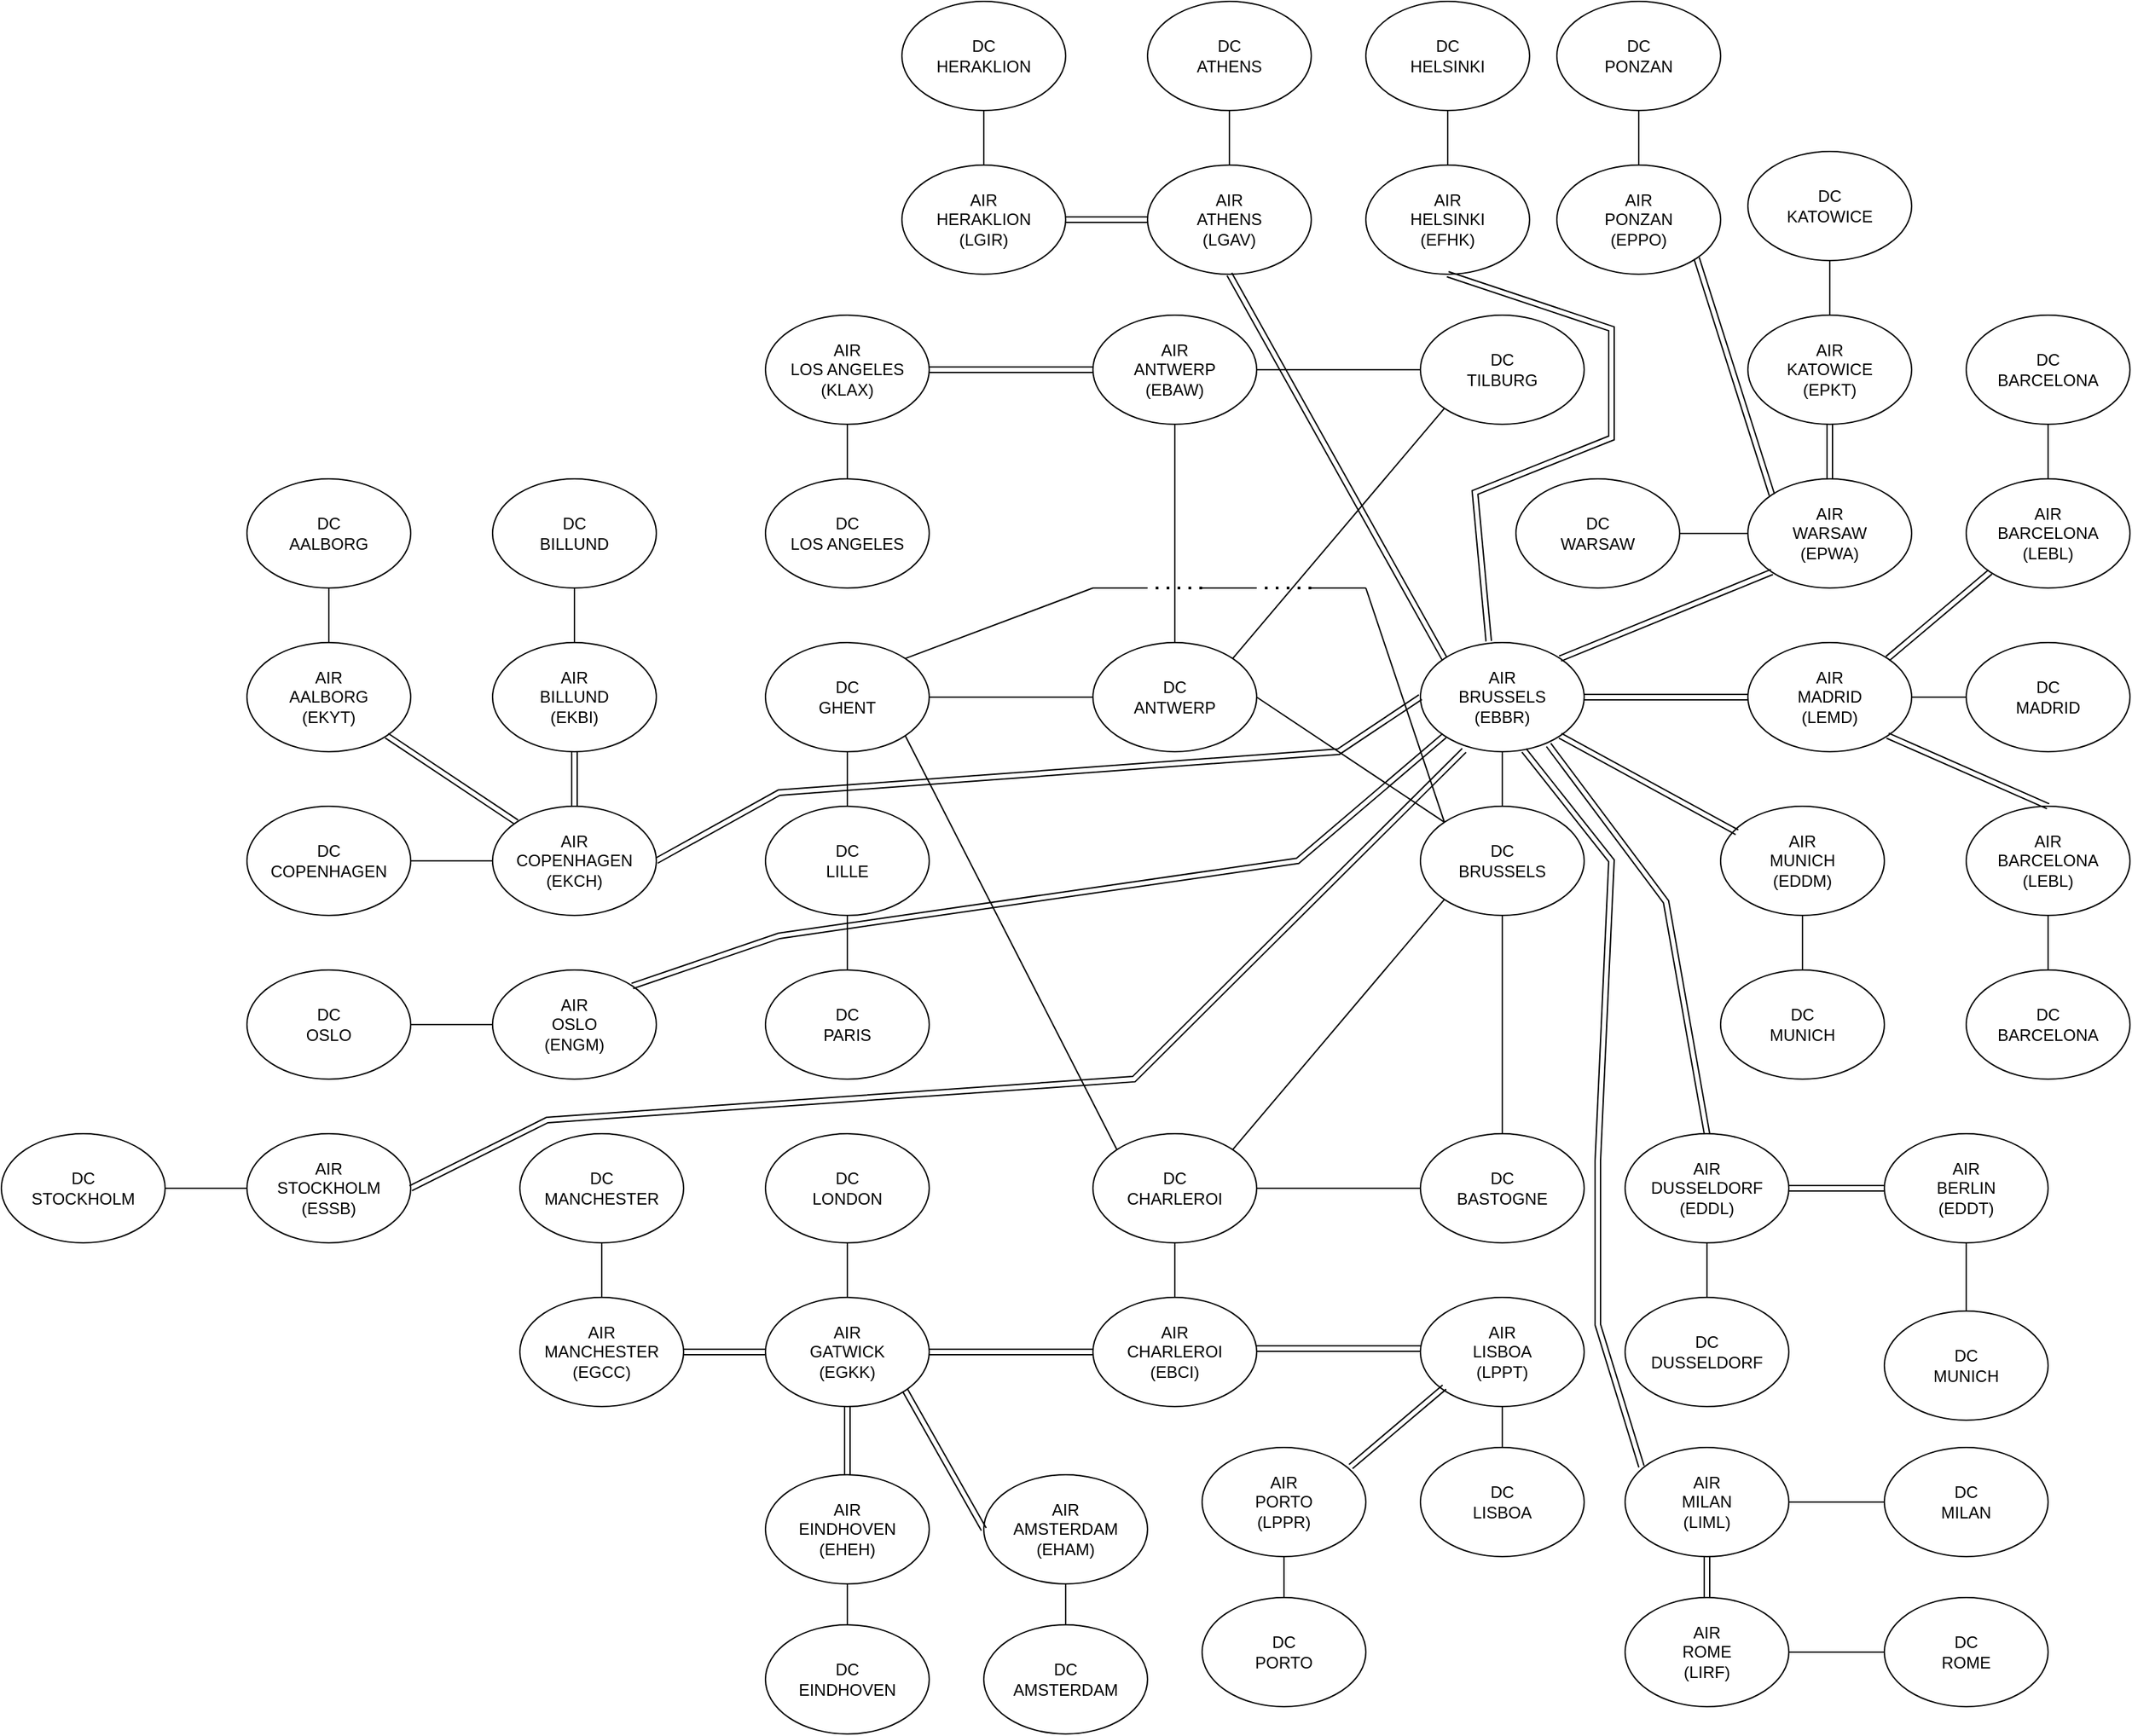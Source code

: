 <mxfile version="26.1.0">
  <diagram name="Page-1" id="42789a77-a242-8287-6e28-9cd8cfd52e62">
    <mxGraphModel dx="2774" dy="1672" grid="1" gridSize="10" guides="1" tooltips="1" connect="1" arrows="1" fold="1" page="1" pageScale="1" pageWidth="1100" pageHeight="850" background="none" math="0" shadow="0">
      <root>
        <mxCell id="0" />
        <mxCell id="1" parent="0" />
        <mxCell id="R_tH5Iq-nCangOFfLGsj-1" value="AIR&lt;div&gt;ANTWERP&lt;/div&gt;&lt;div&gt;(EBAW)&lt;/div&gt;" style="ellipse;whiteSpace=wrap;html=1;" parent="1" vertex="1">
          <mxGeometry x="280" y="40" width="120" height="80" as="geometry" />
        </mxCell>
        <mxCell id="R_tH5Iq-nCangOFfLGsj-2" value="DC&lt;div&gt;ANTWERP&lt;/div&gt;" style="ellipse;whiteSpace=wrap;html=1;" parent="1" vertex="1">
          <mxGeometry x="280" y="280" width="120" height="80" as="geometry" />
        </mxCell>
        <mxCell id="R_tH5Iq-nCangOFfLGsj-3" value="AIR&lt;div&gt;LOS ANGELES&lt;/div&gt;&lt;div&gt;(KLAX)&lt;/div&gt;" style="ellipse;whiteSpace=wrap;html=1;" parent="1" vertex="1">
          <mxGeometry x="40" y="40" width="120" height="80" as="geometry" />
        </mxCell>
        <mxCell id="R_tH5Iq-nCangOFfLGsj-4" value="DC&lt;div&gt;LOS ANGELES&lt;/div&gt;" style="ellipse;whiteSpace=wrap;html=1;" parent="1" vertex="1">
          <mxGeometry x="40" y="160" width="120" height="80" as="geometry" />
        </mxCell>
        <mxCell id="R_tH5Iq-nCangOFfLGsj-5" value="DC&lt;div&gt;GHENT&lt;/div&gt;" style="ellipse;whiteSpace=wrap;html=1;" parent="1" vertex="1">
          <mxGeometry x="40" y="280" width="120" height="80" as="geometry" />
        </mxCell>
        <mxCell id="R_tH5Iq-nCangOFfLGsj-6" value="DC&lt;div&gt;PARIS&lt;/div&gt;" style="ellipse;whiteSpace=wrap;html=1;" parent="1" vertex="1">
          <mxGeometry x="40" y="520" width="120" height="80" as="geometry" />
        </mxCell>
        <mxCell id="R_tH5Iq-nCangOFfLGsj-7" value="DC&lt;div&gt;LILLE&lt;/div&gt;" style="ellipse;whiteSpace=wrap;html=1;" parent="1" vertex="1">
          <mxGeometry x="40" y="400" width="120" height="80" as="geometry" />
        </mxCell>
        <mxCell id="R_tH5Iq-nCangOFfLGsj-8" value="DC&lt;div&gt;TILBURG&lt;/div&gt;" style="ellipse;whiteSpace=wrap;html=1;" parent="1" vertex="1">
          <mxGeometry x="520" y="40" width="120" height="80" as="geometry" />
        </mxCell>
        <mxCell id="R_tH5Iq-nCangOFfLGsj-9" value="DC&lt;div&gt;BRUSSELS&lt;/div&gt;" style="ellipse;whiteSpace=wrap;html=1;" parent="1" vertex="1">
          <mxGeometry x="520" y="400" width="120" height="80" as="geometry" />
        </mxCell>
        <mxCell id="R_tH5Iq-nCangOFfLGsj-10" value="AIR&lt;div&gt;BRUSSELS&lt;/div&gt;&lt;div&gt;(EBBR)&lt;/div&gt;" style="ellipse;whiteSpace=wrap;html=1;" parent="1" vertex="1">
          <mxGeometry x="520" y="280" width="120" height="80" as="geometry" />
        </mxCell>
        <mxCell id="R_tH5Iq-nCangOFfLGsj-11" value="AIR&lt;div&gt;GATWICK&lt;/div&gt;&lt;div&gt;(EGKK)&lt;/div&gt;" style="ellipse;whiteSpace=wrap;html=1;" parent="1" vertex="1">
          <mxGeometry x="40" y="760" width="120" height="80" as="geometry" />
        </mxCell>
        <mxCell id="R_tH5Iq-nCangOFfLGsj-12" value="DC&lt;div&gt;LONDON&lt;/div&gt;" style="ellipse;whiteSpace=wrap;html=1;" parent="1" vertex="1">
          <mxGeometry x="40" y="640" width="120" height="80" as="geometry" />
        </mxCell>
        <mxCell id="R_tH5Iq-nCangOFfLGsj-13" value="DC&lt;div&gt;BASTOGNE&lt;/div&gt;" style="ellipse;whiteSpace=wrap;html=1;" parent="1" vertex="1">
          <mxGeometry x="520" y="640" width="120" height="80" as="geometry" />
        </mxCell>
        <mxCell id="R_tH5Iq-nCangOFfLGsj-14" value="" style="endArrow=none;html=1;rounded=0;entryX=0;entryY=0;entryDx=0;entryDy=0;exitX=1;exitY=0.5;exitDx=0;exitDy=0;" parent="1" source="R_tH5Iq-nCangOFfLGsj-2" target="R_tH5Iq-nCangOFfLGsj-9" edge="1">
          <mxGeometry width="50" height="50" relative="1" as="geometry">
            <mxPoint x="520" y="470" as="sourcePoint" />
            <mxPoint x="570" y="420" as="targetPoint" />
          </mxGeometry>
        </mxCell>
        <mxCell id="R_tH5Iq-nCangOFfLGsj-15" value="" style="endArrow=none;html=1;rounded=0;exitX=0.5;exitY=0;exitDx=0;exitDy=0;entryX=0.5;entryY=1;entryDx=0;entryDy=0;" parent="1" source="R_tH5Iq-nCangOFfLGsj-2" target="R_tH5Iq-nCangOFfLGsj-1" edge="1">
          <mxGeometry width="50" height="50" relative="1" as="geometry">
            <mxPoint x="520" y="470" as="sourcePoint" />
            <mxPoint x="570" y="420" as="targetPoint" />
          </mxGeometry>
        </mxCell>
        <mxCell id="R_tH5Iq-nCangOFfLGsj-16" value="" style="endArrow=none;html=1;rounded=0;entryX=0;entryY=1;entryDx=0;entryDy=0;exitX=1;exitY=0;exitDx=0;exitDy=0;" parent="1" source="R_tH5Iq-nCangOFfLGsj-2" target="R_tH5Iq-nCangOFfLGsj-8" edge="1">
          <mxGeometry width="50" height="50" relative="1" as="geometry">
            <mxPoint x="340" y="280" as="sourcePoint" />
            <mxPoint x="570" y="420" as="targetPoint" />
          </mxGeometry>
        </mxCell>
        <mxCell id="R_tH5Iq-nCangOFfLGsj-17" value="" style="endArrow=none;html=1;rounded=0;exitX=1;exitY=0.5;exitDx=0;exitDy=0;entryX=0;entryY=0.5;entryDx=0;entryDy=0;" parent="1" source="R_tH5Iq-nCangOFfLGsj-1" target="R_tH5Iq-nCangOFfLGsj-8" edge="1">
          <mxGeometry width="50" height="50" relative="1" as="geometry">
            <mxPoint x="520" y="470" as="sourcePoint" />
            <mxPoint x="570" y="420" as="targetPoint" />
          </mxGeometry>
        </mxCell>
        <mxCell id="R_tH5Iq-nCangOFfLGsj-19" value="" style="endArrow=none;html=1;rounded=0;exitX=0.5;exitY=1;exitDx=0;exitDy=0;exitPerimeter=0;" parent="1" source="R_tH5Iq-nCangOFfLGsj-3" target="R_tH5Iq-nCangOFfLGsj-4" edge="1">
          <mxGeometry width="50" height="50" relative="1" as="geometry">
            <mxPoint x="520" y="370" as="sourcePoint" />
            <mxPoint x="570" y="320" as="targetPoint" />
          </mxGeometry>
        </mxCell>
        <mxCell id="R_tH5Iq-nCangOFfLGsj-20" value="" style="endArrow=none;html=1;rounded=0;exitX=0;exitY=0.5;exitDx=0;exitDy=0;entryX=1;entryY=0.5;entryDx=0;entryDy=0;" parent="1" source="R_tH5Iq-nCangOFfLGsj-2" target="R_tH5Iq-nCangOFfLGsj-5" edge="1">
          <mxGeometry width="50" height="50" relative="1" as="geometry">
            <mxPoint x="520" y="370" as="sourcePoint" />
            <mxPoint x="570" y="320" as="targetPoint" />
          </mxGeometry>
        </mxCell>
        <mxCell id="R_tH5Iq-nCangOFfLGsj-21" value="" style="endArrow=none;html=1;rounded=0;exitX=0.5;exitY=0;exitDx=0;exitDy=0;entryX=0.5;entryY=1;entryDx=0;entryDy=0;" parent="1" source="R_tH5Iq-nCangOFfLGsj-9" target="R_tH5Iq-nCangOFfLGsj-10" edge="1">
          <mxGeometry width="50" height="50" relative="1" as="geometry">
            <mxPoint x="920" y="420" as="sourcePoint" />
            <mxPoint x="970" y="370" as="targetPoint" />
          </mxGeometry>
        </mxCell>
        <mxCell id="R_tH5Iq-nCangOFfLGsj-22" value="" style="endArrow=none;html=1;rounded=0;exitX=0.5;exitY=1;exitDx=0;exitDy=0;" parent="1" source="R_tH5Iq-nCangOFfLGsj-5" target="R_tH5Iq-nCangOFfLGsj-7" edge="1">
          <mxGeometry width="50" height="50" relative="1" as="geometry">
            <mxPoint x="520" y="470" as="sourcePoint" />
            <mxPoint x="570" y="420" as="targetPoint" />
          </mxGeometry>
        </mxCell>
        <mxCell id="R_tH5Iq-nCangOFfLGsj-23" value="" style="endArrow=none;html=1;rounded=0;exitX=0.5;exitY=0;exitDx=0;exitDy=0;" parent="1" source="R_tH5Iq-nCangOFfLGsj-6" target="R_tH5Iq-nCangOFfLGsj-7" edge="1">
          <mxGeometry width="50" height="50" relative="1" as="geometry">
            <mxPoint x="520" y="470" as="sourcePoint" />
            <mxPoint x="570" y="420" as="targetPoint" />
          </mxGeometry>
        </mxCell>
        <mxCell id="R_tH5Iq-nCangOFfLGsj-24" value="" style="endArrow=none;html=1;rounded=0;exitX=0.5;exitY=1;exitDx=0;exitDy=0;entryX=0.5;entryY=0;entryDx=0;entryDy=0;" parent="1" source="R_tH5Iq-nCangOFfLGsj-12" target="R_tH5Iq-nCangOFfLGsj-11" edge="1">
          <mxGeometry width="50" height="50" relative="1" as="geometry">
            <mxPoint x="520" y="470" as="sourcePoint" />
            <mxPoint x="570" y="420" as="targetPoint" />
          </mxGeometry>
        </mxCell>
        <mxCell id="R_tH5Iq-nCangOFfLGsj-25" value="DC&lt;div&gt;CHARLEROI&lt;/div&gt;" style="ellipse;whiteSpace=wrap;html=1;" parent="1" vertex="1">
          <mxGeometry x="280" y="640" width="120" height="80" as="geometry" />
        </mxCell>
        <mxCell id="R_tH5Iq-nCangOFfLGsj-26" value="" style="endArrow=none;html=1;rounded=0;exitX=1;exitY=0;exitDx=0;exitDy=0;entryX=0;entryY=1;entryDx=0;entryDy=0;" parent="1" source="R_tH5Iq-nCangOFfLGsj-25" target="R_tH5Iq-nCangOFfLGsj-9" edge="1">
          <mxGeometry width="50" height="50" relative="1" as="geometry">
            <mxPoint x="520" y="470" as="sourcePoint" />
            <mxPoint x="570" y="420" as="targetPoint" />
          </mxGeometry>
        </mxCell>
        <mxCell id="R_tH5Iq-nCangOFfLGsj-27" value="" style="endArrow=none;html=1;rounded=0;exitX=0;exitY=0;exitDx=0;exitDy=0;entryX=1;entryY=1;entryDx=0;entryDy=0;" parent="1" source="R_tH5Iq-nCangOFfLGsj-25" target="R_tH5Iq-nCangOFfLGsj-5" edge="1">
          <mxGeometry width="50" height="50" relative="1" as="geometry">
            <mxPoint x="520" y="470" as="sourcePoint" />
            <mxPoint x="570" y="420" as="targetPoint" />
          </mxGeometry>
        </mxCell>
        <mxCell id="R_tH5Iq-nCangOFfLGsj-28" value="" style="endArrow=none;html=1;rounded=0;exitX=1;exitY=0;exitDx=0;exitDy=0;" parent="1" source="R_tH5Iq-nCangOFfLGsj-5" edge="1">
          <mxGeometry width="50" height="50" relative="1" as="geometry">
            <mxPoint x="520" y="470" as="sourcePoint" />
            <mxPoint x="280" y="240" as="targetPoint" />
          </mxGeometry>
        </mxCell>
        <mxCell id="R_tH5Iq-nCangOFfLGsj-29" value="AIR&lt;div&gt;CHARLEROI&lt;/div&gt;&lt;div&gt;(EBCI)&lt;/div&gt;" style="ellipse;whiteSpace=wrap;html=1;" parent="1" vertex="1">
          <mxGeometry x="280" y="760" width="120" height="80" as="geometry" />
        </mxCell>
        <mxCell id="R_tH5Iq-nCangOFfLGsj-30" value="" style="endArrow=none;html=1;rounded=0;exitX=0.5;exitY=0;exitDx=0;exitDy=0;entryX=0.5;entryY=1;entryDx=0;entryDy=0;" parent="1" source="R_tH5Iq-nCangOFfLGsj-29" target="R_tH5Iq-nCangOFfLGsj-25" edge="1">
          <mxGeometry width="50" height="50" relative="1" as="geometry">
            <mxPoint x="520" y="470" as="sourcePoint" />
            <mxPoint x="570" y="420" as="targetPoint" />
          </mxGeometry>
        </mxCell>
        <mxCell id="R_tH5Iq-nCangOFfLGsj-32" value="" style="endArrow=none;html=1;rounded=0;exitX=0.5;exitY=0;exitDx=0;exitDy=0;entryX=0.5;entryY=1;entryDx=0;entryDy=0;" parent="1" source="R_tH5Iq-nCangOFfLGsj-13" target="R_tH5Iq-nCangOFfLGsj-9" edge="1">
          <mxGeometry width="50" height="50" relative="1" as="geometry">
            <mxPoint x="520" y="470" as="sourcePoint" />
            <mxPoint x="570" y="420" as="targetPoint" />
          </mxGeometry>
        </mxCell>
        <mxCell id="R_tH5Iq-nCangOFfLGsj-33" value="" style="endArrow=none;html=1;rounded=0;exitX=1;exitY=0.5;exitDx=0;exitDy=0;entryX=0;entryY=0.5;entryDx=0;entryDy=0;" parent="1" source="R_tH5Iq-nCangOFfLGsj-25" target="R_tH5Iq-nCangOFfLGsj-13" edge="1">
          <mxGeometry width="50" height="50" relative="1" as="geometry">
            <mxPoint x="520" y="470" as="sourcePoint" />
            <mxPoint x="570" y="420" as="targetPoint" />
          </mxGeometry>
        </mxCell>
        <mxCell id="R_tH5Iq-nCangOFfLGsj-34" value="AIR&lt;div&gt;WARSAW&lt;/div&gt;&lt;div&gt;(EPWA)&lt;/div&gt;" style="ellipse;whiteSpace=wrap;html=1;" parent="1" vertex="1">
          <mxGeometry x="760" y="160" width="120" height="80" as="geometry" />
        </mxCell>
        <mxCell id="R_tH5Iq-nCangOFfLGsj-35" value="AIR&lt;div&gt;MUNICH&lt;/div&gt;&lt;div&gt;(EDDM)&lt;/div&gt;" style="ellipse;whiteSpace=wrap;html=1;" parent="1" vertex="1">
          <mxGeometry x="740" y="400" width="120" height="80" as="geometry" />
        </mxCell>
        <mxCell id="R_tH5Iq-nCangOFfLGsj-38" value="DC&lt;div&gt;WARSAW&lt;/div&gt;" style="ellipse;whiteSpace=wrap;html=1;" parent="1" vertex="1">
          <mxGeometry x="590" y="160" width="120" height="80" as="geometry" />
        </mxCell>
        <mxCell id="R_tH5Iq-nCangOFfLGsj-39" value="DC&lt;div&gt;MUNICH&lt;/div&gt;" style="ellipse;whiteSpace=wrap;html=1;" parent="1" vertex="1">
          <mxGeometry x="740" y="520" width="120" height="80" as="geometry" />
        </mxCell>
        <mxCell id="R_tH5Iq-nCangOFfLGsj-40" value="" style="endArrow=none;html=1;rounded=0;exitX=0.5;exitY=0;exitDx=0;exitDy=0;entryX=0.5;entryY=1;entryDx=0;entryDy=0;" parent="1" source="R_tH5Iq-nCangOFfLGsj-39" target="R_tH5Iq-nCangOFfLGsj-35" edge="1">
          <mxGeometry width="50" height="50" relative="1" as="geometry">
            <mxPoint x="500" y="350" as="sourcePoint" />
            <mxPoint x="550" y="300" as="targetPoint" />
          </mxGeometry>
        </mxCell>
        <mxCell id="R_tH5Iq-nCangOFfLGsj-41" value="" style="endArrow=none;html=1;rounded=0;" parent="1" source="R_tH5Iq-nCangOFfLGsj-34" target="R_tH5Iq-nCangOFfLGsj-38" edge="1">
          <mxGeometry width="50" height="50" relative="1" as="geometry">
            <mxPoint x="520" y="350" as="sourcePoint" />
            <mxPoint x="570" y="300" as="targetPoint" />
          </mxGeometry>
        </mxCell>
        <mxCell id="R_tH5Iq-nCangOFfLGsj-42" value="" style="endArrow=none;html=1;rounded=0;exitX=0;exitY=0;exitDx=0;exitDy=0;" parent="1" source="R_tH5Iq-nCangOFfLGsj-9" edge="1">
          <mxGeometry width="50" height="50" relative="1" as="geometry">
            <mxPoint x="520" y="470" as="sourcePoint" />
            <mxPoint x="480" y="240" as="targetPoint" />
          </mxGeometry>
        </mxCell>
        <mxCell id="R_tH5Iq-nCangOFfLGsj-43" value="" style="endArrow=none;html=1;rounded=0;" parent="1" edge="1">
          <mxGeometry width="50" height="50" relative="1" as="geometry">
            <mxPoint x="480" y="240" as="sourcePoint" />
            <mxPoint x="440" y="240" as="targetPoint" />
          </mxGeometry>
        </mxCell>
        <mxCell id="R_tH5Iq-nCangOFfLGsj-44" value="" style="endArrow=none;dashed=1;html=1;dashPattern=1 3;strokeWidth=2;rounded=0;" parent="1" edge="1">
          <mxGeometry width="50" height="50" relative="1" as="geometry">
            <mxPoint x="440" y="240" as="sourcePoint" />
            <mxPoint x="400" y="240" as="targetPoint" />
          </mxGeometry>
        </mxCell>
        <mxCell id="R_tH5Iq-nCangOFfLGsj-45" value="" style="endArrow=none;dashed=1;html=1;dashPattern=1 3;strokeWidth=2;rounded=0;" parent="1" edge="1">
          <mxGeometry width="50" height="50" relative="1" as="geometry">
            <mxPoint x="360" y="240" as="sourcePoint" />
            <mxPoint x="320" y="240" as="targetPoint" />
          </mxGeometry>
        </mxCell>
        <mxCell id="R_tH5Iq-nCangOFfLGsj-46" value="" style="endArrow=none;html=1;rounded=0;" parent="1" edge="1">
          <mxGeometry width="50" height="50" relative="1" as="geometry">
            <mxPoint x="280" y="240" as="sourcePoint" />
            <mxPoint x="320" y="240" as="targetPoint" />
          </mxGeometry>
        </mxCell>
        <mxCell id="R_tH5Iq-nCangOFfLGsj-47" value="" style="endArrow=none;html=1;rounded=0;" parent="1" edge="1">
          <mxGeometry width="50" height="50" relative="1" as="geometry">
            <mxPoint x="360" y="240" as="sourcePoint" />
            <mxPoint x="400" y="240" as="targetPoint" />
          </mxGeometry>
        </mxCell>
        <mxCell id="R_tH5Iq-nCangOFfLGsj-48" value="" style="shape=link;html=1;rounded=0;entryX=0;entryY=0.5;entryDx=0;entryDy=0;exitX=1;exitY=0.5;exitDx=0;exitDy=0;" parent="1" source="R_tH5Iq-nCangOFfLGsj-11" target="R_tH5Iq-nCangOFfLGsj-29" edge="1">
          <mxGeometry width="100" relative="1" as="geometry">
            <mxPoint x="330" y="510" as="sourcePoint" />
            <mxPoint x="390" y="540" as="targetPoint" />
          </mxGeometry>
        </mxCell>
        <mxCell id="R_tH5Iq-nCangOFfLGsj-49" value="" style="shape=link;html=1;rounded=0;exitX=1;exitY=1;exitDx=0;exitDy=0;entryX=0.1;entryY=0.238;entryDx=0;entryDy=0;entryPerimeter=0;" parent="1" source="R_tH5Iq-nCangOFfLGsj-10" target="R_tH5Iq-nCangOFfLGsj-35" edge="1">
          <mxGeometry width="100" relative="1" as="geometry">
            <mxPoint x="500" y="440" as="sourcePoint" />
            <mxPoint x="600" y="440" as="targetPoint" />
          </mxGeometry>
        </mxCell>
        <mxCell id="R_tH5Iq-nCangOFfLGsj-50" value="" style="shape=link;html=1;rounded=0;entryX=0;entryY=1;entryDx=0;entryDy=0;exitX=1;exitY=0;exitDx=0;exitDy=0;" parent="1" source="R_tH5Iq-nCangOFfLGsj-10" target="R_tH5Iq-nCangOFfLGsj-34" edge="1">
          <mxGeometry width="100" relative="1" as="geometry">
            <mxPoint x="500" y="440" as="sourcePoint" />
            <mxPoint x="600" y="440" as="targetPoint" />
          </mxGeometry>
        </mxCell>
        <mxCell id="R_tH5Iq-nCangOFfLGsj-51" value="" style="shape=link;html=1;rounded=0;exitX=1;exitY=0.5;exitDx=0;exitDy=0;entryX=0;entryY=0.5;entryDx=0;entryDy=0;" parent="1" source="R_tH5Iq-nCangOFfLGsj-3" target="R_tH5Iq-nCangOFfLGsj-1" edge="1">
          <mxGeometry width="100" relative="1" as="geometry">
            <mxPoint x="500" y="440" as="sourcePoint" />
            <mxPoint x="600" y="440" as="targetPoint" />
          </mxGeometry>
        </mxCell>
        <mxCell id="TUL-FcbwnehnnUjNYLIi-1" value="AIR&lt;div&gt;AMSTERDAM&lt;/div&gt;&lt;div&gt;(EHAM)&lt;/div&gt;" style="ellipse;whiteSpace=wrap;html=1;" vertex="1" parent="1">
          <mxGeometry x="200" y="890" width="120" height="80" as="geometry" />
        </mxCell>
        <mxCell id="TUL-FcbwnehnnUjNYLIi-2" value="" style="shape=link;html=1;rounded=0;entryX=0;entryY=0.5;entryDx=0;entryDy=0;exitX=1;exitY=1;exitDx=0;exitDy=0;" edge="1" parent="1" source="R_tH5Iq-nCangOFfLGsj-11" target="TUL-FcbwnehnnUjNYLIi-1">
          <mxGeometry width="100" relative="1" as="geometry">
            <mxPoint x="632" y="302" as="sourcePoint" />
            <mxPoint x="788" y="238" as="targetPoint" />
          </mxGeometry>
        </mxCell>
        <mxCell id="TUL-FcbwnehnnUjNYLIi-3" value="&lt;div&gt;DC&lt;/div&gt;&lt;div&gt;AMSTERDAM&lt;/div&gt;" style="ellipse;whiteSpace=wrap;html=1;" vertex="1" parent="1">
          <mxGeometry x="200" y="1000" width="120" height="80" as="geometry" />
        </mxCell>
        <mxCell id="TUL-FcbwnehnnUjNYLIi-5" value="" style="endArrow=none;html=1;rounded=0;exitX=0.5;exitY=0;exitDx=0;exitDy=0;entryX=0.5;entryY=1;entryDx=0;entryDy=0;" edge="1" parent="1" source="TUL-FcbwnehnnUjNYLIi-3" target="TUL-FcbwnehnnUjNYLIi-1">
          <mxGeometry width="50" height="50" relative="1" as="geometry">
            <mxPoint x="30" y="1020" as="sourcePoint" />
            <mxPoint x="30" y="980" as="targetPoint" />
          </mxGeometry>
        </mxCell>
        <mxCell id="TUL-FcbwnehnnUjNYLIi-6" value="AIR&lt;div&gt;EINDHOVEN&lt;/div&gt;&lt;div&gt;(EHEH)&lt;/div&gt;" style="ellipse;whiteSpace=wrap;html=1;" vertex="1" parent="1">
          <mxGeometry x="40" y="890" width="120" height="80" as="geometry" />
        </mxCell>
        <mxCell id="TUL-FcbwnehnnUjNYLIi-7" value="&lt;div&gt;DC&lt;/div&gt;&lt;div&gt;EINDHOVEN&lt;/div&gt;" style="ellipse;whiteSpace=wrap;html=1;" vertex="1" parent="1">
          <mxGeometry x="40" y="1000" width="120" height="80" as="geometry" />
        </mxCell>
        <mxCell id="TUL-FcbwnehnnUjNYLIi-9" value="" style="endArrow=none;html=1;rounded=0;exitX=0.5;exitY=0;exitDx=0;exitDy=0;entryX=0.5;entryY=1;entryDx=0;entryDy=0;" edge="1" parent="1" source="TUL-FcbwnehnnUjNYLIi-7" target="TUL-FcbwnehnnUjNYLIi-6">
          <mxGeometry width="50" height="50" relative="1" as="geometry">
            <mxPoint x="200" y="580" as="sourcePoint" />
            <mxPoint x="170" y="580" as="targetPoint" />
          </mxGeometry>
        </mxCell>
        <mxCell id="TUL-FcbwnehnnUjNYLIi-10" value="" style="shape=link;html=1;rounded=0;entryX=0.5;entryY=0;entryDx=0;entryDy=0;exitX=0.5;exitY=1;exitDx=0;exitDy=0;" edge="1" parent="1" source="R_tH5Iq-nCangOFfLGsj-11" target="TUL-FcbwnehnnUjNYLIi-6">
          <mxGeometry width="100" relative="1" as="geometry">
            <mxPoint x="170" y="810" as="sourcePoint" />
            <mxPoint x="290" y="810" as="targetPoint" />
          </mxGeometry>
        </mxCell>
        <mxCell id="TUL-FcbwnehnnUjNYLIi-12" value="AIR&lt;div&gt;MADRID&lt;/div&gt;&lt;div&gt;(LEMD)&lt;/div&gt;" style="ellipse;whiteSpace=wrap;html=1;" vertex="1" parent="1">
          <mxGeometry x="760" y="280" width="120" height="80" as="geometry" />
        </mxCell>
        <mxCell id="TUL-FcbwnehnnUjNYLIi-13" value="" style="shape=link;html=1;rounded=0;entryX=0;entryY=0.5;entryDx=0;entryDy=0;exitX=1;exitY=0.5;exitDx=0;exitDy=0;" edge="1" parent="1" source="R_tH5Iq-nCangOFfLGsj-10" target="TUL-FcbwnehnnUjNYLIi-12">
          <mxGeometry width="100" relative="1" as="geometry">
            <mxPoint x="632" y="302" as="sourcePoint" />
            <mxPoint x="788" y="238" as="targetPoint" />
          </mxGeometry>
        </mxCell>
        <mxCell id="TUL-FcbwnehnnUjNYLIi-14" value="DC&lt;div&gt;MADRID&lt;/div&gt;" style="ellipse;whiteSpace=wrap;html=1;" vertex="1" parent="1">
          <mxGeometry x="920" y="280" width="120" height="80" as="geometry" />
        </mxCell>
        <mxCell id="TUL-FcbwnehnnUjNYLIi-15" value="" style="endArrow=none;html=1;rounded=0;exitX=0;exitY=0.5;exitDx=0;exitDy=0;entryX=1;entryY=0.5;entryDx=0;entryDy=0;" edge="1" parent="1" source="TUL-FcbwnehnnUjNYLIi-14" target="TUL-FcbwnehnnUjNYLIi-12">
          <mxGeometry width="50" height="50" relative="1" as="geometry">
            <mxPoint x="830" y="530" as="sourcePoint" />
            <mxPoint x="830" y="490" as="targetPoint" />
          </mxGeometry>
        </mxCell>
        <mxCell id="TUL-FcbwnehnnUjNYLIi-16" value="AIR&lt;div&gt;BARCELONA&lt;/div&gt;&lt;div&gt;(LEBL)&lt;/div&gt;" style="ellipse;whiteSpace=wrap;html=1;" vertex="1" parent="1">
          <mxGeometry x="920" y="400" width="120" height="80" as="geometry" />
        </mxCell>
        <mxCell id="TUL-FcbwnehnnUjNYLIi-19" value="DC&lt;div&gt;BARCELONA&lt;/div&gt;" style="ellipse;whiteSpace=wrap;html=1;" vertex="1" parent="1">
          <mxGeometry x="920" y="520" width="120" height="80" as="geometry" />
        </mxCell>
        <mxCell id="TUL-FcbwnehnnUjNYLIi-20" value="" style="endArrow=none;html=1;rounded=0;exitX=0.5;exitY=0;exitDx=0;exitDy=0;entryX=0.5;entryY=1;entryDx=0;entryDy=0;" edge="1" parent="1" source="TUL-FcbwnehnnUjNYLIi-19" target="TUL-FcbwnehnnUjNYLIi-16">
          <mxGeometry width="50" height="50" relative="1" as="geometry">
            <mxPoint x="930" y="330" as="sourcePoint" />
            <mxPoint x="890" y="330" as="targetPoint" />
          </mxGeometry>
        </mxCell>
        <mxCell id="TUL-FcbwnehnnUjNYLIi-21" value="" style="shape=link;html=1;rounded=0;exitX=1;exitY=1;exitDx=0;exitDy=0;entryX=0.5;entryY=0;entryDx=0;entryDy=0;" edge="1" parent="1" source="TUL-FcbwnehnnUjNYLIi-12" target="TUL-FcbwnehnnUjNYLIi-16">
          <mxGeometry width="100" relative="1" as="geometry">
            <mxPoint x="647" y="349" as="sourcePoint" />
            <mxPoint x="948" y="422" as="targetPoint" />
            <Array as="points" />
          </mxGeometry>
        </mxCell>
        <mxCell id="TUL-FcbwnehnnUjNYLIi-22" value="AIR&lt;div&gt;BARCELONA&lt;/div&gt;&lt;div&gt;(LEBL)&lt;/div&gt;" style="ellipse;whiteSpace=wrap;html=1;" vertex="1" parent="1">
          <mxGeometry x="920" y="160" width="120" height="80" as="geometry" />
        </mxCell>
        <mxCell id="TUL-FcbwnehnnUjNYLIi-23" value="DC&lt;div&gt;BARCELONA&lt;/div&gt;" style="ellipse;whiteSpace=wrap;html=1;" vertex="1" parent="1">
          <mxGeometry x="920" y="40" width="120" height="80" as="geometry" />
        </mxCell>
        <mxCell id="TUL-FcbwnehnnUjNYLIi-26" value="" style="endArrow=none;html=1;rounded=0;entryX=0.5;entryY=1;entryDx=0;entryDy=0;exitX=0.5;exitY=0;exitDx=0;exitDy=0;" edge="1" parent="1" source="TUL-FcbwnehnnUjNYLIi-22" target="TUL-FcbwnehnnUjNYLIi-23">
          <mxGeometry width="50" height="50" relative="1" as="geometry">
            <mxPoint x="1080" y="250" as="sourcePoint" />
            <mxPoint x="990" y="490" as="targetPoint" />
          </mxGeometry>
        </mxCell>
        <mxCell id="TUL-FcbwnehnnUjNYLIi-27" value="" style="shape=link;html=1;rounded=0;exitX=1;exitY=0;exitDx=0;exitDy=0;entryX=0;entryY=1;entryDx=0;entryDy=0;" edge="1" parent="1" source="TUL-FcbwnehnnUjNYLIi-12" target="TUL-FcbwnehnnUjNYLIi-22">
          <mxGeometry width="100" relative="1" as="geometry">
            <mxPoint x="872" y="358" as="sourcePoint" />
            <mxPoint x="990" y="410" as="targetPoint" />
            <Array as="points" />
          </mxGeometry>
        </mxCell>
        <mxCell id="TUL-FcbwnehnnUjNYLIi-31" value="AIR&lt;div&gt;BERLIN&lt;/div&gt;&lt;div&gt;(EDDT)&lt;/div&gt;" style="ellipse;whiteSpace=wrap;html=1;" vertex="1" parent="1">
          <mxGeometry x="860" y="640" width="120" height="80" as="geometry" />
        </mxCell>
        <mxCell id="TUL-FcbwnehnnUjNYLIi-32" value="DC&lt;div&gt;MUNICH&lt;/div&gt;" style="ellipse;whiteSpace=wrap;html=1;" vertex="1" parent="1">
          <mxGeometry x="860" y="770" width="120" height="80" as="geometry" />
        </mxCell>
        <mxCell id="TUL-FcbwnehnnUjNYLIi-33" value="" style="endArrow=none;html=1;rounded=0;exitX=0.5;exitY=0;exitDx=0;exitDy=0;entryX=0.5;entryY=1;entryDx=0;entryDy=0;" edge="1" parent="1" source="TUL-FcbwnehnnUjNYLIi-32" target="TUL-FcbwnehnnUjNYLIi-31">
          <mxGeometry width="50" height="50" relative="1" as="geometry">
            <mxPoint x="620" y="600" as="sourcePoint" />
            <mxPoint x="670" y="550" as="targetPoint" />
          </mxGeometry>
        </mxCell>
        <mxCell id="TUL-FcbwnehnnUjNYLIi-34" value="AIR&lt;div&gt;DUSSELDORF&lt;/div&gt;&lt;div&gt;(EDDL)&lt;/div&gt;" style="ellipse;whiteSpace=wrap;html=1;" vertex="1" parent="1">
          <mxGeometry x="670" y="640" width="120" height="80" as="geometry" />
        </mxCell>
        <mxCell id="TUL-FcbwnehnnUjNYLIi-35" value="DC&lt;div&gt;DUSSELDORF&lt;/div&gt;" style="ellipse;whiteSpace=wrap;html=1;" vertex="1" parent="1">
          <mxGeometry x="670" y="760" width="120" height="80" as="geometry" />
        </mxCell>
        <mxCell id="TUL-FcbwnehnnUjNYLIi-36" value="" style="endArrow=none;html=1;rounded=0;exitX=0.5;exitY=0;exitDx=0;exitDy=0;entryX=0.5;entryY=1;entryDx=0;entryDy=0;" edge="1" parent="1" source="TUL-FcbwnehnnUjNYLIi-35" target="TUL-FcbwnehnnUjNYLIi-34">
          <mxGeometry width="50" height="50" relative="1" as="geometry">
            <mxPoint x="430" y="590" as="sourcePoint" />
            <mxPoint x="480" y="540" as="targetPoint" />
          </mxGeometry>
        </mxCell>
        <mxCell id="TUL-FcbwnehnnUjNYLIi-37" value="" style="shape=link;html=1;rounded=0;exitX=0.783;exitY=0.938;exitDx=0;exitDy=0;entryX=0.5;entryY=0;entryDx=0;entryDy=0;exitPerimeter=0;" edge="1" parent="1" source="R_tH5Iq-nCangOFfLGsj-10" target="TUL-FcbwnehnnUjNYLIi-34">
          <mxGeometry width="100" relative="1" as="geometry">
            <mxPoint x="632" y="358" as="sourcePoint" />
            <mxPoint x="762" y="429" as="targetPoint" />
            <Array as="points">
              <mxPoint x="700" y="470" />
            </Array>
          </mxGeometry>
        </mxCell>
        <mxCell id="TUL-FcbwnehnnUjNYLIi-38" value="" style="shape=link;html=1;rounded=0;exitX=1;exitY=0.5;exitDx=0;exitDy=0;entryX=0;entryY=0.5;entryDx=0;entryDy=0;" edge="1" parent="1" source="TUL-FcbwnehnnUjNYLIi-34" target="TUL-FcbwnehnnUjNYLIi-31">
          <mxGeometry width="100" relative="1" as="geometry">
            <mxPoint x="632" y="358" as="sourcePoint" />
            <mxPoint x="762" y="429" as="targetPoint" />
          </mxGeometry>
        </mxCell>
        <mxCell id="TUL-FcbwnehnnUjNYLIi-39" value="AIR&lt;div&gt;KATOWICE&lt;/div&gt;&lt;div&gt;(EPKT)&lt;/div&gt;" style="ellipse;whiteSpace=wrap;html=1;" vertex="1" parent="1">
          <mxGeometry x="760" y="40" width="120" height="80" as="geometry" />
        </mxCell>
        <mxCell id="TUL-FcbwnehnnUjNYLIi-40" value="DC&lt;div&gt;KATOWICE&lt;/div&gt;" style="ellipse;whiteSpace=wrap;html=1;" vertex="1" parent="1">
          <mxGeometry x="760" y="-80" width="120" height="80" as="geometry" />
        </mxCell>
        <mxCell id="TUL-FcbwnehnnUjNYLIi-41" value="" style="endArrow=none;html=1;rounded=0;" edge="1" parent="1" source="TUL-FcbwnehnnUjNYLIi-39" target="TUL-FcbwnehnnUjNYLIi-40">
          <mxGeometry width="50" height="50" relative="1" as="geometry">
            <mxPoint x="520" y="230" as="sourcePoint" />
            <mxPoint x="570" y="180" as="targetPoint" />
          </mxGeometry>
        </mxCell>
        <mxCell id="TUL-FcbwnehnnUjNYLIi-42" value="" style="shape=link;html=1;rounded=0;entryX=0.5;entryY=1;entryDx=0;entryDy=0;exitX=0.5;exitY=0;exitDx=0;exitDy=0;" edge="1" parent="1" source="R_tH5Iq-nCangOFfLGsj-34" target="TUL-FcbwnehnnUjNYLIi-39">
          <mxGeometry width="100" relative="1" as="geometry">
            <mxPoint x="632" y="302" as="sourcePoint" />
            <mxPoint x="788" y="238" as="targetPoint" />
          </mxGeometry>
        </mxCell>
        <mxCell id="TUL-FcbwnehnnUjNYLIi-43" value="AIR&lt;div&gt;PONZAN&lt;/div&gt;&lt;div&gt;(EPPO)&lt;/div&gt;" style="ellipse;whiteSpace=wrap;html=1;" vertex="1" parent="1">
          <mxGeometry x="620" y="-70" width="120" height="80" as="geometry" />
        </mxCell>
        <mxCell id="TUL-FcbwnehnnUjNYLIi-44" value="DC&lt;div&gt;PONZAN&lt;/div&gt;" style="ellipse;whiteSpace=wrap;html=1;" vertex="1" parent="1">
          <mxGeometry x="620" y="-190" width="120" height="80" as="geometry" />
        </mxCell>
        <mxCell id="TUL-FcbwnehnnUjNYLIi-45" value="" style="endArrow=none;html=1;rounded=0;" edge="1" parent="1" source="TUL-FcbwnehnnUjNYLIi-43" target="TUL-FcbwnehnnUjNYLIi-44">
          <mxGeometry width="50" height="50" relative="1" as="geometry">
            <mxPoint x="380" y="120" as="sourcePoint" />
            <mxPoint x="430" y="70" as="targetPoint" />
          </mxGeometry>
        </mxCell>
        <mxCell id="TUL-FcbwnehnnUjNYLIi-46" value="" style="shape=link;html=1;rounded=0;entryX=1;entryY=1;entryDx=0;entryDy=0;exitX=0;exitY=0;exitDx=0;exitDy=0;" edge="1" parent="1" source="R_tH5Iq-nCangOFfLGsj-34" target="TUL-FcbwnehnnUjNYLIi-43">
          <mxGeometry width="100" relative="1" as="geometry">
            <mxPoint x="632" y="302" as="sourcePoint" />
            <mxPoint x="788" y="238" as="targetPoint" />
          </mxGeometry>
        </mxCell>
        <mxCell id="TUL-FcbwnehnnUjNYLIi-47" value="AIR&lt;div&gt;LISBOA&lt;/div&gt;&lt;div&gt;(LPPT)&lt;/div&gt;" style="ellipse;whiteSpace=wrap;html=1;" vertex="1" parent="1">
          <mxGeometry x="520" y="760" width="120" height="80" as="geometry" />
        </mxCell>
        <mxCell id="TUL-FcbwnehnnUjNYLIi-48" value="&lt;div&gt;DC&lt;/div&gt;&lt;div&gt;LISBOA&lt;/div&gt;" style="ellipse;whiteSpace=wrap;html=1;" vertex="1" parent="1">
          <mxGeometry x="520" y="870" width="120" height="80" as="geometry" />
        </mxCell>
        <mxCell id="TUL-FcbwnehnnUjNYLIi-49" value="" style="endArrow=none;html=1;rounded=0;exitX=0.5;exitY=0;exitDx=0;exitDy=0;entryX=0.5;entryY=1;entryDx=0;entryDy=0;" edge="1" parent="1" source="TUL-FcbwnehnnUjNYLIi-48" target="TUL-FcbwnehnnUjNYLIi-47">
          <mxGeometry width="50" height="50" relative="1" as="geometry">
            <mxPoint x="350" y="890" as="sourcePoint" />
            <mxPoint x="350" y="850" as="targetPoint" />
          </mxGeometry>
        </mxCell>
        <mxCell id="TUL-FcbwnehnnUjNYLIi-50" value="" style="shape=link;html=1;rounded=0;entryX=0;entryY=0.5;entryDx=0;entryDy=0;exitX=1;exitY=0.5;exitDx=0;exitDy=0;" edge="1" parent="1">
          <mxGeometry width="100" relative="1" as="geometry">
            <mxPoint x="400" y="797.5" as="sourcePoint" />
            <mxPoint x="520" y="797.5" as="targetPoint" />
          </mxGeometry>
        </mxCell>
        <mxCell id="TUL-FcbwnehnnUjNYLIi-51" value="AIR&lt;div&gt;PORTO&lt;/div&gt;&lt;div&gt;(LPPR)&lt;/div&gt;" style="ellipse;whiteSpace=wrap;html=1;" vertex="1" parent="1">
          <mxGeometry x="360" y="870" width="120" height="80" as="geometry" />
        </mxCell>
        <mxCell id="TUL-FcbwnehnnUjNYLIi-52" value="&lt;div&gt;DC&lt;/div&gt;&lt;div&gt;PORTO&lt;/div&gt;" style="ellipse;whiteSpace=wrap;html=1;" vertex="1" parent="1">
          <mxGeometry x="360" y="980" width="120" height="80" as="geometry" />
        </mxCell>
        <mxCell id="TUL-FcbwnehnnUjNYLIi-53" value="" style="endArrow=none;html=1;rounded=0;exitX=0.5;exitY=0;exitDx=0;exitDy=0;entryX=0.5;entryY=1;entryDx=0;entryDy=0;" edge="1" parent="1" source="TUL-FcbwnehnnUjNYLIi-52" target="TUL-FcbwnehnnUjNYLIi-51">
          <mxGeometry width="50" height="50" relative="1" as="geometry">
            <mxPoint x="190" y="1000" as="sourcePoint" />
            <mxPoint x="190" y="960" as="targetPoint" />
          </mxGeometry>
        </mxCell>
        <mxCell id="TUL-FcbwnehnnUjNYLIi-54" value="" style="shape=link;html=1;rounded=0;entryX=0;entryY=1;entryDx=0;entryDy=0;exitX=0.908;exitY=0.175;exitDx=0;exitDy=0;exitPerimeter=0;" edge="1" parent="1" source="TUL-FcbwnehnnUjNYLIi-51">
          <mxGeometry width="100" relative="1" as="geometry">
            <mxPoint x="410" y="807.5" as="sourcePoint" />
            <mxPoint x="537.574" y="825.784" as="targetPoint" />
          </mxGeometry>
        </mxCell>
        <mxCell id="TUL-FcbwnehnnUjNYLIi-55" value="AIR&lt;div&gt;MILAN&lt;/div&gt;&lt;div&gt;(LIML)&lt;/div&gt;" style="ellipse;whiteSpace=wrap;html=1;" vertex="1" parent="1">
          <mxGeometry x="670" y="870" width="120" height="80" as="geometry" />
        </mxCell>
        <mxCell id="TUL-FcbwnehnnUjNYLIi-56" value="DC&lt;div&gt;MILAN&lt;/div&gt;" style="ellipse;whiteSpace=wrap;html=1;" vertex="1" parent="1">
          <mxGeometry x="860" y="870" width="120" height="80" as="geometry" />
        </mxCell>
        <mxCell id="TUL-FcbwnehnnUjNYLIi-57" value="" style="endArrow=none;html=1;rounded=0;exitX=0;exitY=0.5;exitDx=0;exitDy=0;entryX=1;entryY=0.5;entryDx=0;entryDy=0;" edge="1" parent="1" source="TUL-FcbwnehnnUjNYLIi-56" target="TUL-FcbwnehnnUjNYLIi-55">
          <mxGeometry width="50" height="50" relative="1" as="geometry">
            <mxPoint x="430" y="820" as="sourcePoint" />
            <mxPoint x="480" y="770" as="targetPoint" />
          </mxGeometry>
        </mxCell>
        <mxCell id="TUL-FcbwnehnnUjNYLIi-59" value="" style="shape=link;html=1;rounded=0;exitX=0.633;exitY=0.988;exitDx=0;exitDy=0;entryX=0.1;entryY=0.175;entryDx=0;entryDy=0;exitPerimeter=0;entryPerimeter=0;" edge="1" parent="1" source="R_tH5Iq-nCangOFfLGsj-10" target="TUL-FcbwnehnnUjNYLIi-55">
          <mxGeometry width="100" relative="1" as="geometry">
            <mxPoint x="515" y="450" as="sourcePoint" />
            <mxPoint x="645" y="732" as="targetPoint" />
            <Array as="points">
              <mxPoint x="660" y="440" />
              <mxPoint x="650" y="660" />
              <mxPoint x="650" y="780" />
            </Array>
          </mxGeometry>
        </mxCell>
        <mxCell id="TUL-FcbwnehnnUjNYLIi-60" value="AIR&lt;div&gt;ROME&lt;/div&gt;&lt;div&gt;(LIRF)&lt;/div&gt;" style="ellipse;whiteSpace=wrap;html=1;" vertex="1" parent="1">
          <mxGeometry x="670" y="980" width="120" height="80" as="geometry" />
        </mxCell>
        <mxCell id="TUL-FcbwnehnnUjNYLIi-61" value="DC&lt;div&gt;ROME&lt;/div&gt;" style="ellipse;whiteSpace=wrap;html=1;" vertex="1" parent="1">
          <mxGeometry x="860" y="980" width="120" height="80" as="geometry" />
        </mxCell>
        <mxCell id="TUL-FcbwnehnnUjNYLIi-62" value="" style="endArrow=none;html=1;rounded=0;exitX=0;exitY=0.5;exitDx=0;exitDy=0;entryX=1;entryY=0.5;entryDx=0;entryDy=0;" edge="1" parent="1" source="TUL-FcbwnehnnUjNYLIi-61" target="TUL-FcbwnehnnUjNYLIi-60">
          <mxGeometry width="50" height="50" relative="1" as="geometry">
            <mxPoint x="430" y="930" as="sourcePoint" />
            <mxPoint x="480" y="880" as="targetPoint" />
          </mxGeometry>
        </mxCell>
        <mxCell id="TUL-FcbwnehnnUjNYLIi-63" value="" style="shape=link;html=1;rounded=0;exitX=0.5;exitY=1;exitDx=0;exitDy=0;entryX=0.5;entryY=0;entryDx=0;entryDy=0;" edge="1" parent="1" source="TUL-FcbwnehnnUjNYLIi-55" target="TUL-FcbwnehnnUjNYLIi-60">
          <mxGeometry width="100" relative="1" as="geometry">
            <mxPoint x="800" y="690" as="sourcePoint" />
            <mxPoint x="870" y="690" as="targetPoint" />
          </mxGeometry>
        </mxCell>
        <mxCell id="TUL-FcbwnehnnUjNYLIi-64" value="AIR&lt;div&gt;ATHENS&lt;/div&gt;&lt;div&gt;(LGAV)&lt;/div&gt;" style="ellipse;whiteSpace=wrap;html=1;" vertex="1" parent="1">
          <mxGeometry x="320" y="-70" width="120" height="80" as="geometry" />
        </mxCell>
        <mxCell id="TUL-FcbwnehnnUjNYLIi-65" value="DC&lt;div&gt;ATHENS&lt;/div&gt;" style="ellipse;whiteSpace=wrap;html=1;" vertex="1" parent="1">
          <mxGeometry x="320" y="-190" width="120" height="80" as="geometry" />
        </mxCell>
        <mxCell id="TUL-FcbwnehnnUjNYLIi-66" value="" style="endArrow=none;html=1;rounded=0;" edge="1" parent="1" source="TUL-FcbwnehnnUjNYLIi-64" target="TUL-FcbwnehnnUjNYLIi-65">
          <mxGeometry width="50" height="50" relative="1" as="geometry">
            <mxPoint x="80" y="120" as="sourcePoint" />
            <mxPoint x="130" y="70" as="targetPoint" />
          </mxGeometry>
        </mxCell>
        <mxCell id="TUL-FcbwnehnnUjNYLIi-67" value="" style="shape=link;html=1;rounded=0;entryX=0.5;entryY=1;entryDx=0;entryDy=0;exitX=0;exitY=0;exitDx=0;exitDy=0;" edge="1" parent="1" source="R_tH5Iq-nCangOFfLGsj-10" target="TUL-FcbwnehnnUjNYLIi-64">
          <mxGeometry width="100" relative="1" as="geometry">
            <mxPoint x="484" y="214" as="sourcePoint" />
            <mxPoint x="640" y="150" as="targetPoint" />
          </mxGeometry>
        </mxCell>
        <mxCell id="TUL-FcbwnehnnUjNYLIi-68" value="AIR&lt;div&gt;HERAKLION&lt;/div&gt;&lt;div&gt;(LGIR)&lt;/div&gt;" style="ellipse;whiteSpace=wrap;html=1;" vertex="1" parent="1">
          <mxGeometry x="140" y="-70" width="120" height="80" as="geometry" />
        </mxCell>
        <mxCell id="TUL-FcbwnehnnUjNYLIi-69" value="DC&lt;div&gt;HERAKLION&lt;/div&gt;" style="ellipse;whiteSpace=wrap;html=1;" vertex="1" parent="1">
          <mxGeometry x="140" y="-190" width="120" height="80" as="geometry" />
        </mxCell>
        <mxCell id="TUL-FcbwnehnnUjNYLIi-70" value="" style="endArrow=none;html=1;rounded=0;" edge="1" parent="1" source="TUL-FcbwnehnnUjNYLIi-68" target="TUL-FcbwnehnnUjNYLIi-69">
          <mxGeometry width="50" height="50" relative="1" as="geometry">
            <mxPoint x="-100" y="120" as="sourcePoint" />
            <mxPoint x="-50" y="70" as="targetPoint" />
          </mxGeometry>
        </mxCell>
        <mxCell id="TUL-FcbwnehnnUjNYLIi-71" value="" style="shape=link;html=1;rounded=0;entryX=1;entryY=0.5;entryDx=0;entryDy=0;exitX=0;exitY=0.5;exitDx=0;exitDy=0;" edge="1" parent="1" source="TUL-FcbwnehnnUjNYLIi-64" target="TUL-FcbwnehnnUjNYLIi-68">
          <mxGeometry width="100" relative="1" as="geometry">
            <mxPoint x="488" y="302" as="sourcePoint" />
            <mxPoint x="390" y="20" as="targetPoint" />
          </mxGeometry>
        </mxCell>
        <mxCell id="TUL-FcbwnehnnUjNYLIi-72" value="AIR&lt;div&gt;MANCHESTER&lt;/div&gt;&lt;div&gt;(EGCC)&lt;/div&gt;" style="ellipse;whiteSpace=wrap;html=1;" vertex="1" parent="1">
          <mxGeometry x="-140" y="760" width="120" height="80" as="geometry" />
        </mxCell>
        <mxCell id="TUL-FcbwnehnnUjNYLIi-73" value="DC&lt;div&gt;MANCHESTER&lt;/div&gt;" style="ellipse;whiteSpace=wrap;html=1;" vertex="1" parent="1">
          <mxGeometry x="-140" y="640" width="120" height="80" as="geometry" />
        </mxCell>
        <mxCell id="TUL-FcbwnehnnUjNYLIi-74" value="" style="endArrow=none;html=1;rounded=0;exitX=0.5;exitY=1;exitDx=0;exitDy=0;entryX=0.5;entryY=0;entryDx=0;entryDy=0;" edge="1" parent="1" source="TUL-FcbwnehnnUjNYLIi-73" target="TUL-FcbwnehnnUjNYLIi-72">
          <mxGeometry width="50" height="50" relative="1" as="geometry">
            <mxPoint x="340" y="470" as="sourcePoint" />
            <mxPoint x="390" y="420" as="targetPoint" />
          </mxGeometry>
        </mxCell>
        <mxCell id="TUL-FcbwnehnnUjNYLIi-75" value="" style="shape=link;html=1;rounded=0;entryX=0;entryY=0.5;entryDx=0;entryDy=0;exitX=1;exitY=0.5;exitDx=0;exitDy=0;" edge="1" parent="1" source="TUL-FcbwnehnnUjNYLIi-72" target="R_tH5Iq-nCangOFfLGsj-11">
          <mxGeometry width="100" relative="1" as="geometry">
            <mxPoint x="170" y="810" as="sourcePoint" />
            <mxPoint x="290" y="810" as="targetPoint" />
          </mxGeometry>
        </mxCell>
        <mxCell id="TUL-FcbwnehnnUjNYLIi-76" value="AIR&lt;div&gt;BILLUND&lt;/div&gt;&lt;div&gt;(EKBI)&lt;/div&gt;" style="ellipse;whiteSpace=wrap;html=1;" vertex="1" parent="1">
          <mxGeometry x="-160" y="280" width="120" height="80" as="geometry" />
        </mxCell>
        <mxCell id="TUL-FcbwnehnnUjNYLIi-77" value="DC&lt;div&gt;BILLUND&lt;/div&gt;" style="ellipse;whiteSpace=wrap;html=1;" vertex="1" parent="1">
          <mxGeometry x="-160" y="160" width="120" height="80" as="geometry" />
        </mxCell>
        <mxCell id="TUL-FcbwnehnnUjNYLIi-78" value="" style="endArrow=none;html=1;rounded=0;" edge="1" parent="1" source="TUL-FcbwnehnnUjNYLIi-76" target="TUL-FcbwnehnnUjNYLIi-77">
          <mxGeometry width="50" height="50" relative="1" as="geometry">
            <mxPoint x="-400" y="470" as="sourcePoint" />
            <mxPoint x="-350" y="420" as="targetPoint" />
          </mxGeometry>
        </mxCell>
        <mxCell id="TUL-FcbwnehnnUjNYLIi-79" value="" style="shape=link;html=1;rounded=0;entryX=1;entryY=0.5;entryDx=0;entryDy=0;exitX=0;exitY=0.5;exitDx=0;exitDy=0;" edge="1" parent="1" source="R_tH5Iq-nCangOFfLGsj-10" target="TUL-FcbwnehnnUjNYLIi-84">
          <mxGeometry width="100" relative="1" as="geometry">
            <mxPoint x="548" y="302" as="sourcePoint" />
            <mxPoint x="450" y="20" as="targetPoint" />
            <Array as="points">
              <mxPoint x="460" y="360" />
              <mxPoint x="50" y="390" />
            </Array>
          </mxGeometry>
        </mxCell>
        <mxCell id="TUL-FcbwnehnnUjNYLIi-80" value="AIR&lt;div&gt;AALBORG&lt;/div&gt;&lt;div&gt;(EKYT)&lt;/div&gt;" style="ellipse;whiteSpace=wrap;html=1;" vertex="1" parent="1">
          <mxGeometry x="-340" y="280" width="120" height="80" as="geometry" />
        </mxCell>
        <mxCell id="TUL-FcbwnehnnUjNYLIi-81" value="DC&lt;div&gt;AALBORG&lt;/div&gt;" style="ellipse;whiteSpace=wrap;html=1;" vertex="1" parent="1">
          <mxGeometry x="-340" y="160" width="120" height="80" as="geometry" />
        </mxCell>
        <mxCell id="TUL-FcbwnehnnUjNYLIi-82" value="" style="endArrow=none;html=1;rounded=0;" edge="1" parent="1" source="TUL-FcbwnehnnUjNYLIi-80" target="TUL-FcbwnehnnUjNYLIi-81">
          <mxGeometry width="50" height="50" relative="1" as="geometry">
            <mxPoint x="-580" y="470" as="sourcePoint" />
            <mxPoint x="-530" y="420" as="targetPoint" />
          </mxGeometry>
        </mxCell>
        <mxCell id="TUL-FcbwnehnnUjNYLIi-83" value="" style="shape=link;html=1;rounded=0;exitX=1;exitY=1;exitDx=0;exitDy=0;entryX=0;entryY=0;entryDx=0;entryDy=0;" edge="1" parent="1" source="TUL-FcbwnehnnUjNYLIi-80" target="TUL-FcbwnehnnUjNYLIi-84">
          <mxGeometry width="100" relative="1" as="geometry">
            <mxPoint x="170" y="90" as="sourcePoint" />
            <mxPoint x="290" y="90" as="targetPoint" />
          </mxGeometry>
        </mxCell>
        <mxCell id="TUL-FcbwnehnnUjNYLIi-84" value="AIR&lt;div&gt;COPENHAGEN&lt;/div&gt;&lt;div&gt;(EKCH)&lt;/div&gt;" style="ellipse;whiteSpace=wrap;html=1;" vertex="1" parent="1">
          <mxGeometry x="-160" y="400" width="120" height="80" as="geometry" />
        </mxCell>
        <mxCell id="TUL-FcbwnehnnUjNYLIi-85" value="DC&lt;div&gt;COPENHAGEN&lt;/div&gt;" style="ellipse;whiteSpace=wrap;html=1;" vertex="1" parent="1">
          <mxGeometry x="-340" y="400" width="120" height="80" as="geometry" />
        </mxCell>
        <mxCell id="TUL-FcbwnehnnUjNYLIi-86" value="" style="endArrow=none;html=1;rounded=0;" edge="1" parent="1" source="TUL-FcbwnehnnUjNYLIi-84" target="TUL-FcbwnehnnUjNYLIi-85">
          <mxGeometry width="50" height="50" relative="1" as="geometry">
            <mxPoint x="-400" y="590" as="sourcePoint" />
            <mxPoint x="-350" y="540" as="targetPoint" />
          </mxGeometry>
        </mxCell>
        <mxCell id="TUL-FcbwnehnnUjNYLIi-87" value="" style="shape=link;html=1;rounded=0;exitX=0.5;exitY=0;exitDx=0;exitDy=0;entryX=0.5;entryY=1;entryDx=0;entryDy=0;" edge="1" parent="1" source="TUL-FcbwnehnnUjNYLIi-84" target="TUL-FcbwnehnnUjNYLIi-76">
          <mxGeometry width="100" relative="1" as="geometry">
            <mxPoint x="-210" y="330" as="sourcePoint" />
            <mxPoint x="-150" y="330" as="targetPoint" />
          </mxGeometry>
        </mxCell>
        <mxCell id="TUL-FcbwnehnnUjNYLIi-88" value="AIR&lt;div&gt;OSLO&lt;/div&gt;&lt;div&gt;(ENGM)&lt;/div&gt;" style="ellipse;whiteSpace=wrap;html=1;" vertex="1" parent="1">
          <mxGeometry x="-160" y="520" width="120" height="80" as="geometry" />
        </mxCell>
        <mxCell id="TUL-FcbwnehnnUjNYLIi-89" value="DC&lt;div&gt;OSLO&lt;/div&gt;" style="ellipse;whiteSpace=wrap;html=1;" vertex="1" parent="1">
          <mxGeometry x="-340" y="520" width="120" height="80" as="geometry" />
        </mxCell>
        <mxCell id="TUL-FcbwnehnnUjNYLIi-90" value="" style="endArrow=none;html=1;rounded=0;" edge="1" parent="1" source="TUL-FcbwnehnnUjNYLIi-88" target="TUL-FcbwnehnnUjNYLIi-89">
          <mxGeometry width="50" height="50" relative="1" as="geometry">
            <mxPoint x="-400" y="710" as="sourcePoint" />
            <mxPoint x="-350" y="660" as="targetPoint" />
          </mxGeometry>
        </mxCell>
        <mxCell id="TUL-FcbwnehnnUjNYLIi-91" value="" style="shape=link;html=1;rounded=0;entryX=1;entryY=0;entryDx=0;entryDy=0;exitX=0;exitY=1;exitDx=0;exitDy=0;" edge="1" parent="1" source="R_tH5Iq-nCangOFfLGsj-10" target="TUL-FcbwnehnnUjNYLIi-88">
          <mxGeometry width="100" relative="1" as="geometry">
            <mxPoint x="520" y="425" as="sourcePoint" />
            <mxPoint x="-40" y="545" as="targetPoint" />
            <Array as="points">
              <mxPoint x="430" y="440" />
              <mxPoint x="50" y="495" />
            </Array>
          </mxGeometry>
        </mxCell>
        <mxCell id="TUL-FcbwnehnnUjNYLIi-92" value="AIR&lt;div&gt;STOCKHOLM&lt;/div&gt;&lt;div&gt;(ESSB)&lt;/div&gt;" style="ellipse;whiteSpace=wrap;html=1;" vertex="1" parent="1">
          <mxGeometry x="-340" y="640" width="120" height="80" as="geometry" />
        </mxCell>
        <mxCell id="TUL-FcbwnehnnUjNYLIi-93" value="DC&lt;div&gt;STOCKHOLM&lt;/div&gt;" style="ellipse;whiteSpace=wrap;html=1;" vertex="1" parent="1">
          <mxGeometry x="-520" y="640" width="120" height="80" as="geometry" />
        </mxCell>
        <mxCell id="TUL-FcbwnehnnUjNYLIi-94" value="" style="endArrow=none;html=1;rounded=0;" edge="1" parent="1" source="TUL-FcbwnehnnUjNYLIi-92" target="TUL-FcbwnehnnUjNYLIi-93">
          <mxGeometry width="50" height="50" relative="1" as="geometry">
            <mxPoint x="-580" y="830" as="sourcePoint" />
            <mxPoint x="-530" y="780" as="targetPoint" />
          </mxGeometry>
        </mxCell>
        <mxCell id="TUL-FcbwnehnnUjNYLIi-95" value="" style="shape=link;html=1;rounded=0;entryX=1;entryY=0.5;entryDx=0;entryDy=0;exitX=0.267;exitY=0.988;exitDx=0;exitDy=0;exitPerimeter=0;" edge="1" parent="1" source="R_tH5Iq-nCangOFfLGsj-10" target="TUL-FcbwnehnnUjNYLIi-92">
          <mxGeometry width="100" relative="1" as="geometry">
            <mxPoint x="446" y="480" as="sourcePoint" />
            <mxPoint x="-150" y="664" as="targetPoint" />
            <Array as="points">
              <mxPoint x="310" y="600" />
              <mxPoint x="-120" y="630" />
            </Array>
          </mxGeometry>
        </mxCell>
        <mxCell id="TUL-FcbwnehnnUjNYLIi-96" value="AIR&lt;div&gt;HELSINKI&lt;/div&gt;&lt;div&gt;(EFHK)&lt;/div&gt;" style="ellipse;whiteSpace=wrap;html=1;" vertex="1" parent="1">
          <mxGeometry x="480" y="-70" width="120" height="80" as="geometry" />
        </mxCell>
        <mxCell id="TUL-FcbwnehnnUjNYLIi-97" value="DC&lt;div&gt;HELSINKI&lt;/div&gt;" style="ellipse;whiteSpace=wrap;html=1;" vertex="1" parent="1">
          <mxGeometry x="480" y="-190" width="120" height="80" as="geometry" />
        </mxCell>
        <mxCell id="TUL-FcbwnehnnUjNYLIi-98" value="" style="endArrow=none;html=1;rounded=0;" edge="1" parent="1" source="TUL-FcbwnehnnUjNYLIi-96" target="TUL-FcbwnehnnUjNYLIi-97">
          <mxGeometry width="50" height="50" relative="1" as="geometry">
            <mxPoint x="240" y="120" as="sourcePoint" />
            <mxPoint x="290" y="70" as="targetPoint" />
          </mxGeometry>
        </mxCell>
        <mxCell id="TUL-FcbwnehnnUjNYLIi-99" value="" style="shape=link;html=1;rounded=0;entryX=0.5;entryY=1;entryDx=0;entryDy=0;exitX=0.417;exitY=-0.012;exitDx=0;exitDy=0;exitPerimeter=0;" edge="1" parent="1" source="R_tH5Iq-nCangOFfLGsj-10" target="TUL-FcbwnehnnUjNYLIi-96">
          <mxGeometry width="100" relative="1" as="geometry">
            <mxPoint x="548" y="302" as="sourcePoint" />
            <mxPoint x="390" y="20" as="targetPoint" />
            <Array as="points">
              <mxPoint x="560" y="170" />
              <mxPoint x="660" y="130" />
              <mxPoint x="660" y="50" />
            </Array>
          </mxGeometry>
        </mxCell>
      </root>
    </mxGraphModel>
  </diagram>
</mxfile>
